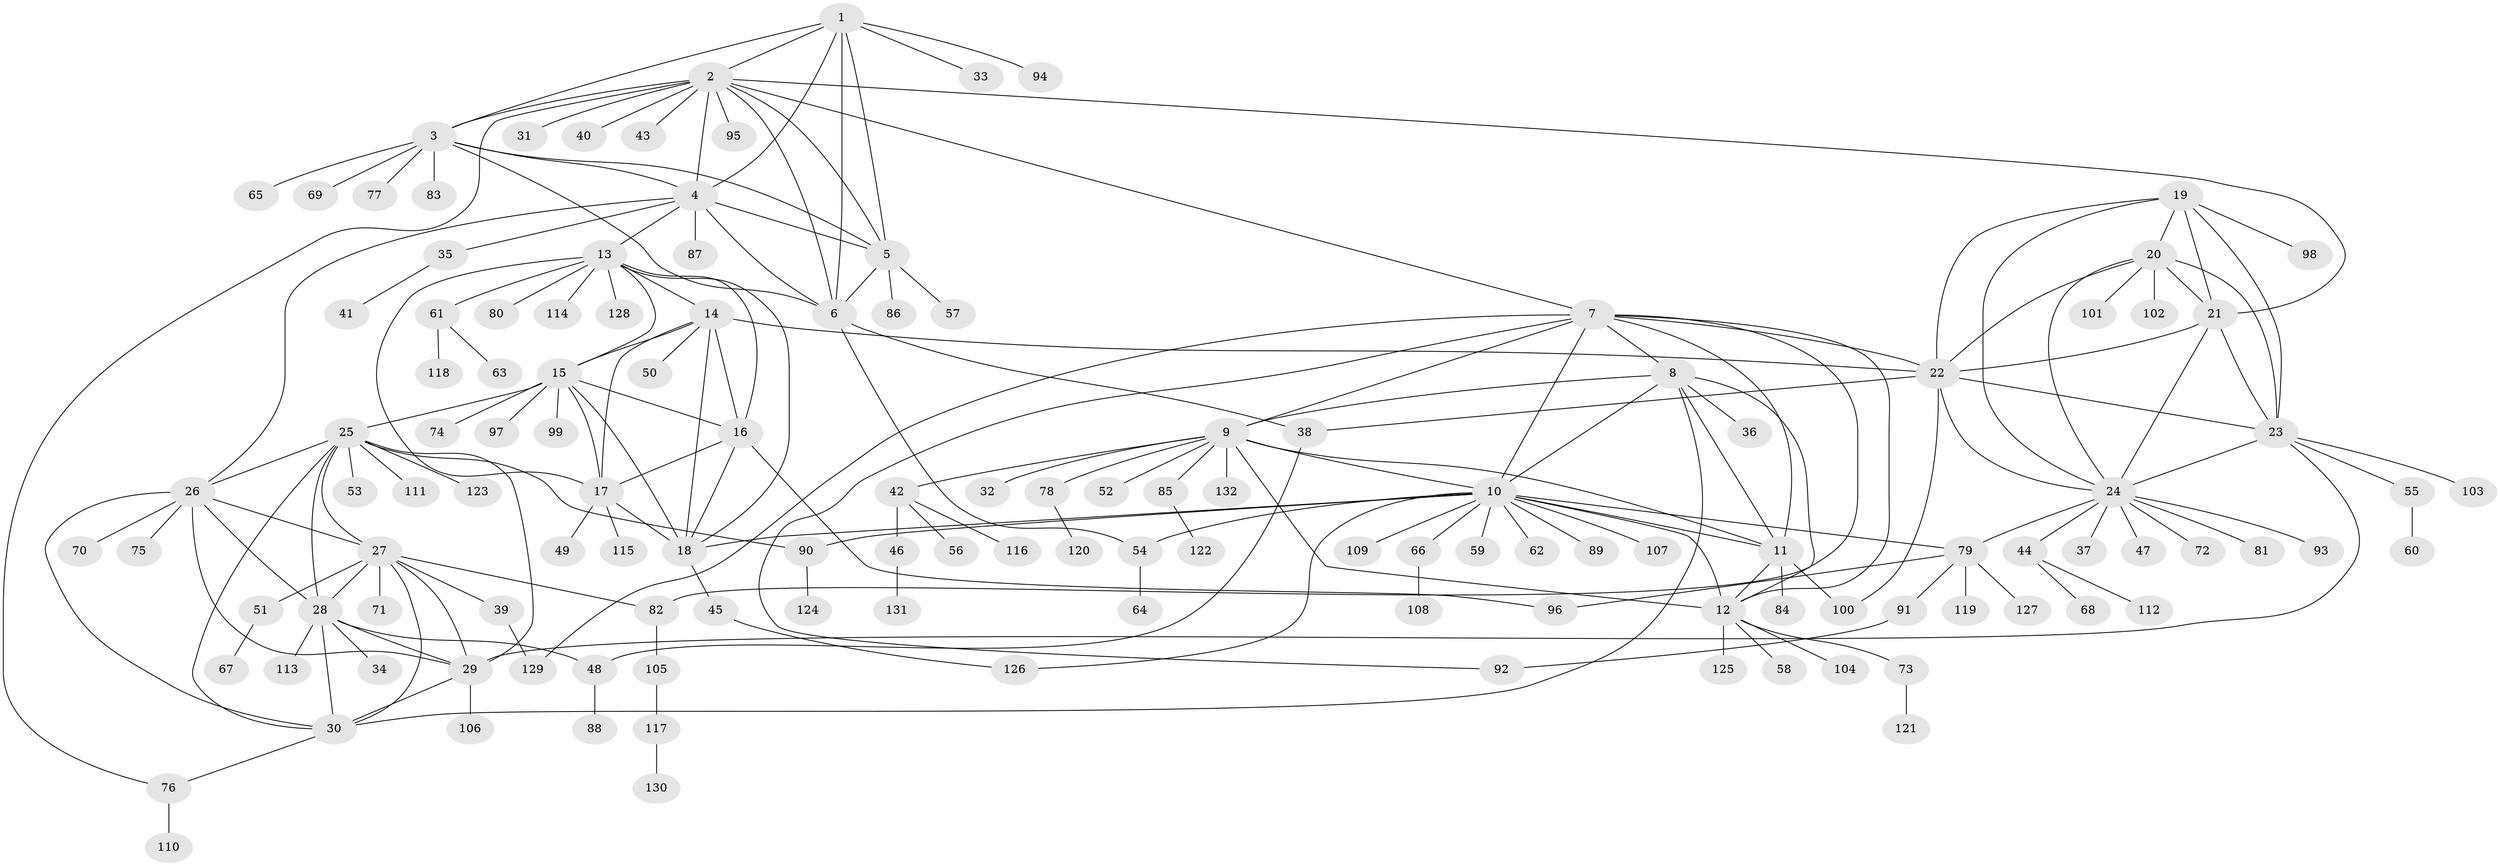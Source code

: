 // coarse degree distribution, {5: 0.015151515151515152, 11: 0.030303030303030304, 8: 0.045454545454545456, 6: 0.030303030303030304, 7: 0.07575757575757576, 15: 0.015151515151515152, 4: 0.015151515151515152, 9: 0.030303030303030304, 2: 0.12121212121212122, 1: 0.5909090909090909, 3: 0.030303030303030304}
// Generated by graph-tools (version 1.1) at 2025/19/03/04/25 18:19:29]
// undirected, 132 vertices, 199 edges
graph export_dot {
graph [start="1"]
  node [color=gray90,style=filled];
  1;
  2;
  3;
  4;
  5;
  6;
  7;
  8;
  9;
  10;
  11;
  12;
  13;
  14;
  15;
  16;
  17;
  18;
  19;
  20;
  21;
  22;
  23;
  24;
  25;
  26;
  27;
  28;
  29;
  30;
  31;
  32;
  33;
  34;
  35;
  36;
  37;
  38;
  39;
  40;
  41;
  42;
  43;
  44;
  45;
  46;
  47;
  48;
  49;
  50;
  51;
  52;
  53;
  54;
  55;
  56;
  57;
  58;
  59;
  60;
  61;
  62;
  63;
  64;
  65;
  66;
  67;
  68;
  69;
  70;
  71;
  72;
  73;
  74;
  75;
  76;
  77;
  78;
  79;
  80;
  81;
  82;
  83;
  84;
  85;
  86;
  87;
  88;
  89;
  90;
  91;
  92;
  93;
  94;
  95;
  96;
  97;
  98;
  99;
  100;
  101;
  102;
  103;
  104;
  105;
  106;
  107;
  108;
  109;
  110;
  111;
  112;
  113;
  114;
  115;
  116;
  117;
  118;
  119;
  120;
  121;
  122;
  123;
  124;
  125;
  126;
  127;
  128;
  129;
  130;
  131;
  132;
  1 -- 2;
  1 -- 3;
  1 -- 4;
  1 -- 5;
  1 -- 6;
  1 -- 33;
  1 -- 94;
  2 -- 3;
  2 -- 4;
  2 -- 5;
  2 -- 6;
  2 -- 7;
  2 -- 21;
  2 -- 31;
  2 -- 40;
  2 -- 43;
  2 -- 76;
  2 -- 95;
  3 -- 4;
  3 -- 5;
  3 -- 6;
  3 -- 65;
  3 -- 69;
  3 -- 77;
  3 -- 83;
  4 -- 5;
  4 -- 6;
  4 -- 13;
  4 -- 26;
  4 -- 35;
  4 -- 87;
  5 -- 6;
  5 -- 57;
  5 -- 86;
  6 -- 38;
  6 -- 54;
  7 -- 8;
  7 -- 9;
  7 -- 10;
  7 -- 11;
  7 -- 12;
  7 -- 22;
  7 -- 82;
  7 -- 92;
  7 -- 129;
  8 -- 9;
  8 -- 10;
  8 -- 11;
  8 -- 12;
  8 -- 30;
  8 -- 36;
  9 -- 10;
  9 -- 11;
  9 -- 12;
  9 -- 32;
  9 -- 42;
  9 -- 52;
  9 -- 78;
  9 -- 85;
  9 -- 132;
  10 -- 11;
  10 -- 12;
  10 -- 18;
  10 -- 54;
  10 -- 59;
  10 -- 62;
  10 -- 66;
  10 -- 79;
  10 -- 89;
  10 -- 90;
  10 -- 107;
  10 -- 109;
  10 -- 126;
  11 -- 12;
  11 -- 84;
  11 -- 100;
  12 -- 58;
  12 -- 73;
  12 -- 104;
  12 -- 125;
  13 -- 14;
  13 -- 15;
  13 -- 16;
  13 -- 17;
  13 -- 18;
  13 -- 61;
  13 -- 80;
  13 -- 114;
  13 -- 128;
  14 -- 15;
  14 -- 16;
  14 -- 17;
  14 -- 18;
  14 -- 22;
  14 -- 50;
  15 -- 16;
  15 -- 17;
  15 -- 18;
  15 -- 25;
  15 -- 74;
  15 -- 97;
  15 -- 99;
  16 -- 17;
  16 -- 18;
  16 -- 96;
  17 -- 18;
  17 -- 49;
  17 -- 115;
  18 -- 45;
  19 -- 20;
  19 -- 21;
  19 -- 22;
  19 -- 23;
  19 -- 24;
  19 -- 98;
  20 -- 21;
  20 -- 22;
  20 -- 23;
  20 -- 24;
  20 -- 101;
  20 -- 102;
  21 -- 22;
  21 -- 23;
  21 -- 24;
  22 -- 23;
  22 -- 24;
  22 -- 38;
  22 -- 100;
  23 -- 24;
  23 -- 29;
  23 -- 55;
  23 -- 103;
  24 -- 37;
  24 -- 44;
  24 -- 47;
  24 -- 72;
  24 -- 79;
  24 -- 81;
  24 -- 93;
  25 -- 26;
  25 -- 27;
  25 -- 28;
  25 -- 29;
  25 -- 30;
  25 -- 53;
  25 -- 90;
  25 -- 111;
  25 -- 123;
  26 -- 27;
  26 -- 28;
  26 -- 29;
  26 -- 30;
  26 -- 70;
  26 -- 75;
  27 -- 28;
  27 -- 29;
  27 -- 30;
  27 -- 39;
  27 -- 51;
  27 -- 71;
  27 -- 82;
  28 -- 29;
  28 -- 30;
  28 -- 34;
  28 -- 48;
  28 -- 113;
  29 -- 30;
  29 -- 106;
  30 -- 76;
  35 -- 41;
  38 -- 48;
  39 -- 129;
  42 -- 46;
  42 -- 56;
  42 -- 116;
  44 -- 68;
  44 -- 112;
  45 -- 126;
  46 -- 131;
  48 -- 88;
  51 -- 67;
  54 -- 64;
  55 -- 60;
  61 -- 63;
  61 -- 118;
  66 -- 108;
  73 -- 121;
  76 -- 110;
  78 -- 120;
  79 -- 91;
  79 -- 96;
  79 -- 119;
  79 -- 127;
  82 -- 105;
  85 -- 122;
  90 -- 124;
  91 -- 92;
  105 -- 117;
  117 -- 130;
}
